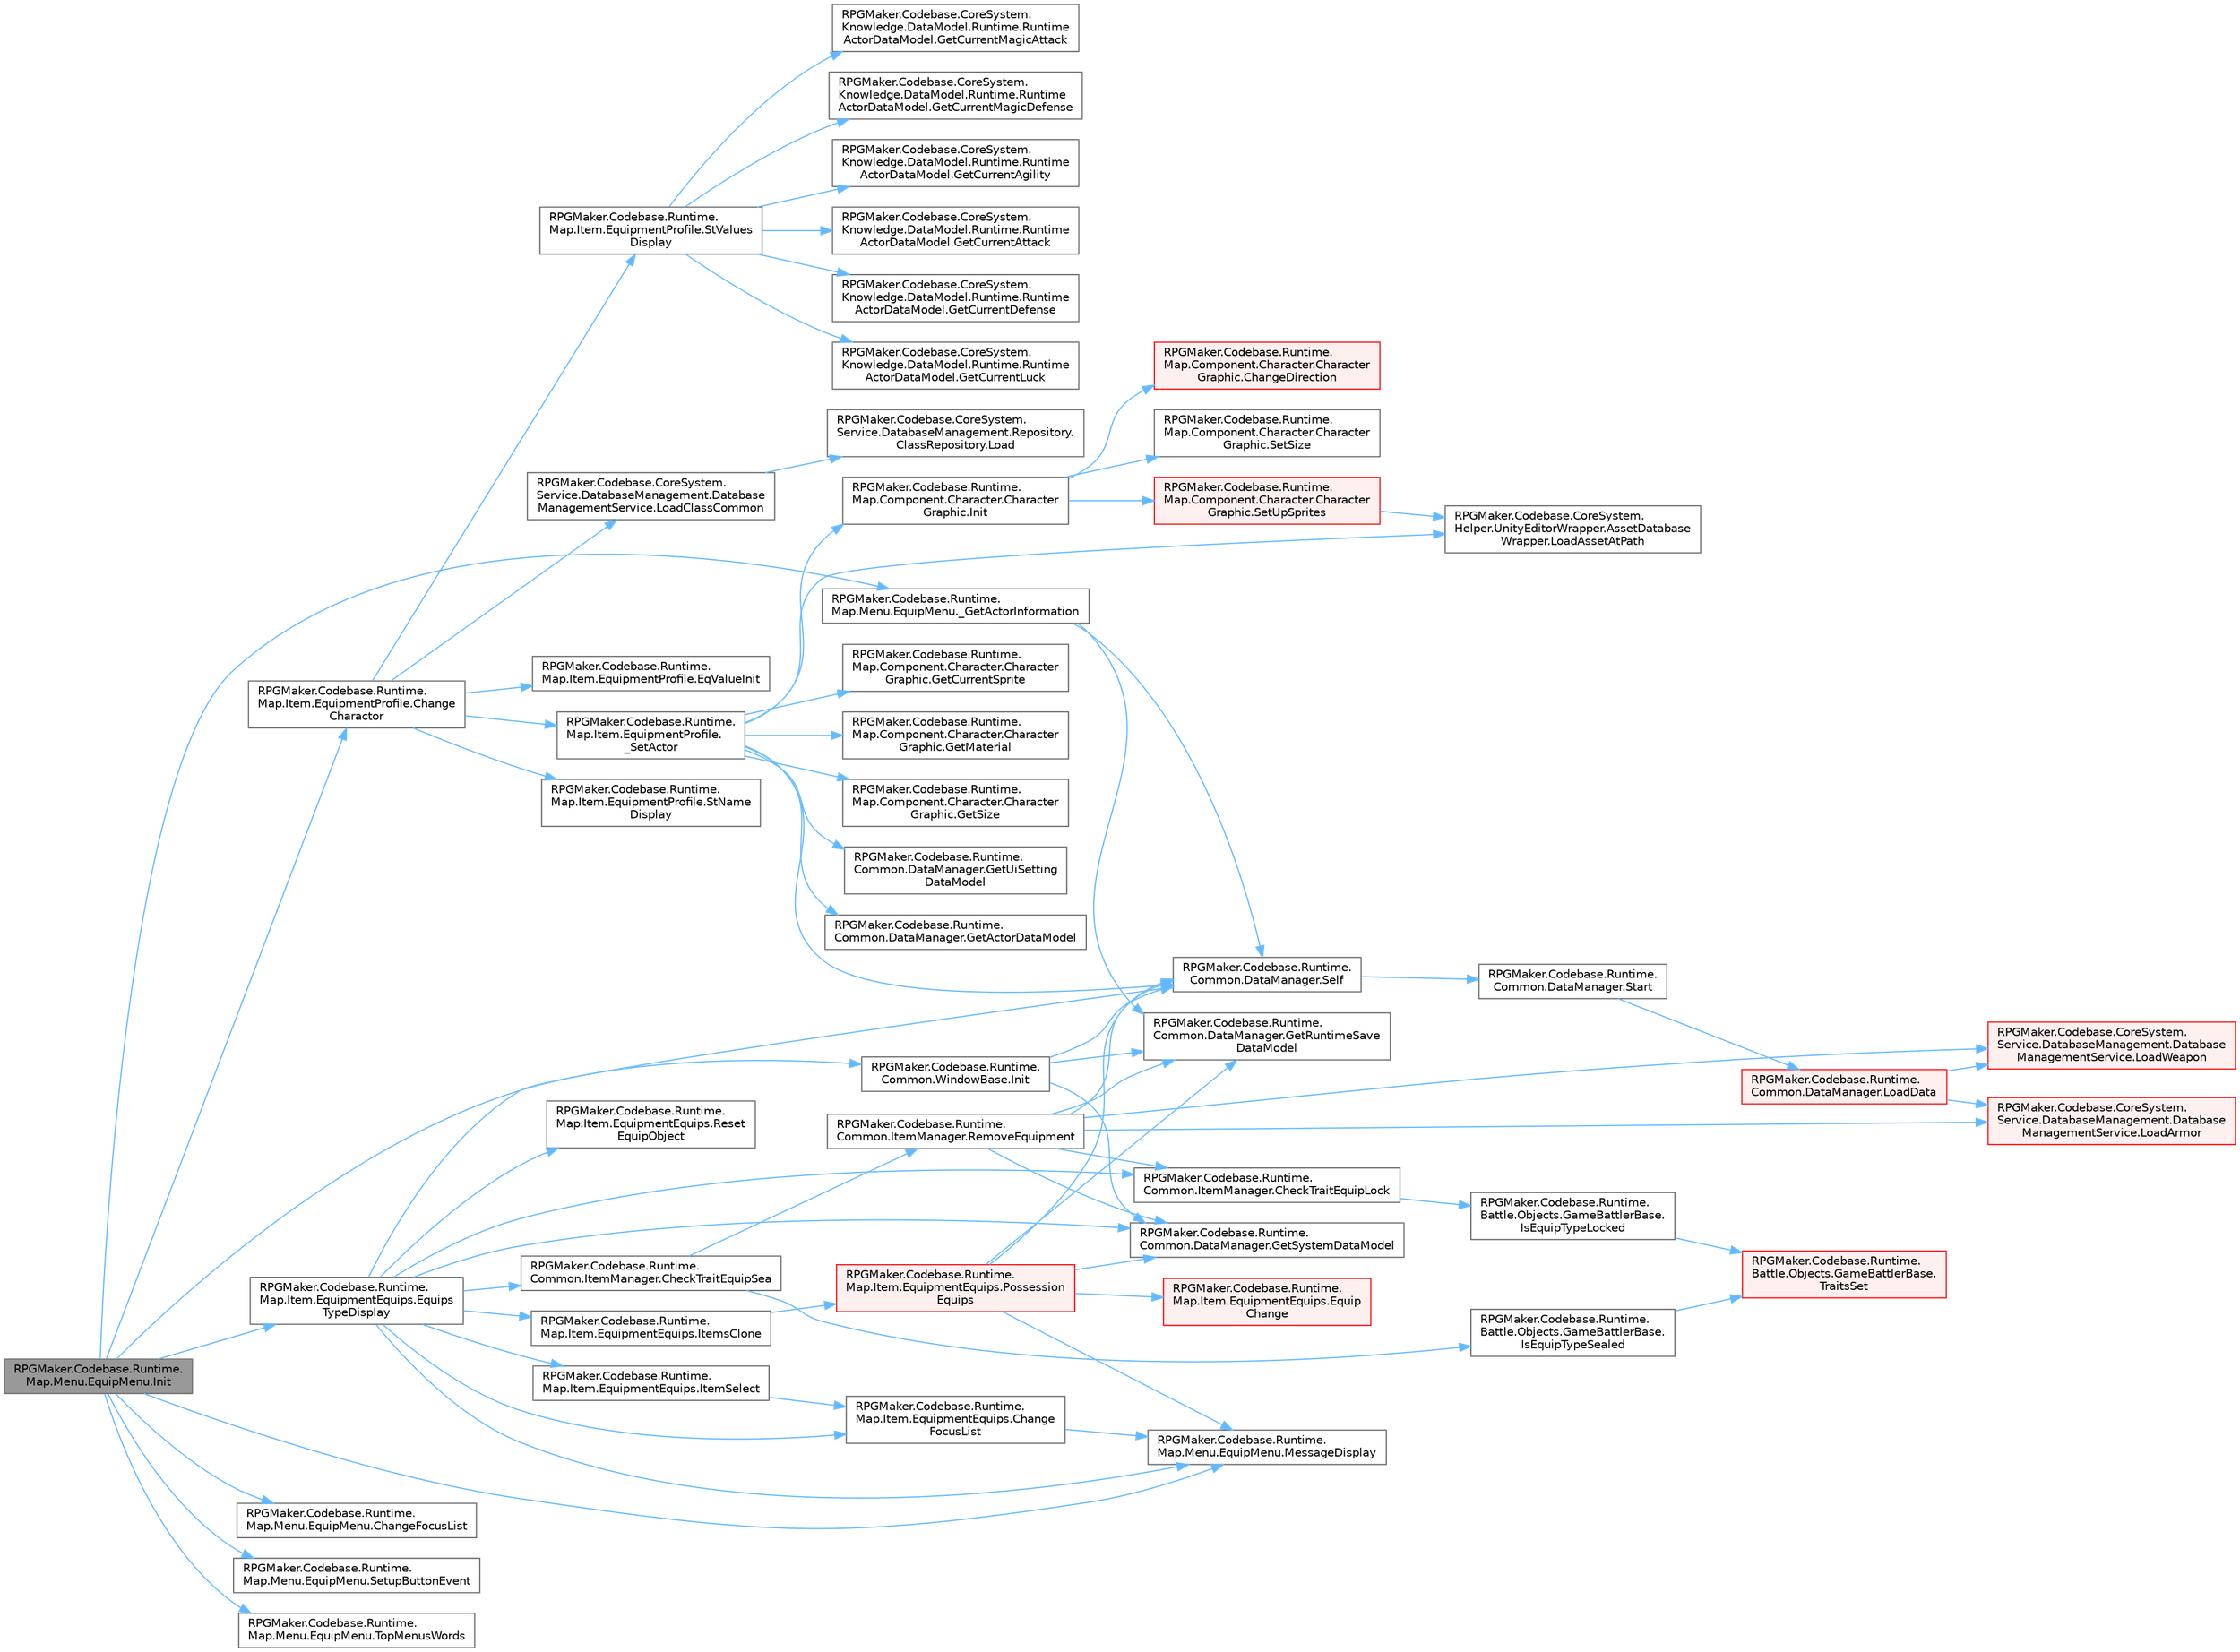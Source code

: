 digraph "RPGMaker.Codebase.Runtime.Map.Menu.EquipMenu.Init"
{
 // LATEX_PDF_SIZE
  bgcolor="transparent";
  edge [fontname=Helvetica,fontsize=10,labelfontname=Helvetica,labelfontsize=10];
  node [fontname=Helvetica,fontsize=10,shape=box,height=0.2,width=0.4];
  rankdir="LR";
  Node1 [id="Node000001",label="RPGMaker.Codebase.Runtime.\lMap.Menu.EquipMenu.Init",height=0.2,width=0.4,color="gray40", fillcolor="grey60", style="filled", fontcolor="black",tooltip="初期化処理"];
  Node1 -> Node2 [id="edge1_Node000001_Node000002",color="steelblue1",style="solid",tooltip=" "];
  Node2 [id="Node000002",label="RPGMaker.Codebase.Runtime.\lMap.Menu.EquipMenu._GetActorInformation",height=0.2,width=0.4,color="grey40", fillcolor="white", style="filled",URL="$db/d72/class_r_p_g_maker_1_1_codebase_1_1_runtime_1_1_map_1_1_menu_1_1_equip_menu.html#af9f92409652fe84b0c22585c52ad9a09",tooltip="キャラクターの情報部分取得"];
  Node2 -> Node3 [id="edge2_Node000002_Node000003",color="steelblue1",style="solid",tooltip=" "];
  Node3 [id="Node000003",label="RPGMaker.Codebase.Runtime.\lCommon.DataManager.GetRuntimeSave\lDataModel",height=0.2,width=0.4,color="grey40", fillcolor="white", style="filled",URL="$d5/d08/class_r_p_g_maker_1_1_codebase_1_1_runtime_1_1_common_1_1_data_manager.html#aa008ccb1bfddc97c2c6618cfe1fe9ab9",tooltip=" "];
  Node2 -> Node4 [id="edge3_Node000002_Node000004",color="steelblue1",style="solid",tooltip=" "];
  Node4 [id="Node000004",label="RPGMaker.Codebase.Runtime.\lCommon.DataManager.Self",height=0.2,width=0.4,color="grey40", fillcolor="white", style="filled",URL="$d5/d08/class_r_p_g_maker_1_1_codebase_1_1_runtime_1_1_common_1_1_data_manager.html#a8f0a40fd71fe0a873d1905e106299934",tooltip=" "];
  Node4 -> Node5 [id="edge4_Node000004_Node000005",color="steelblue1",style="solid",tooltip=" "];
  Node5 [id="Node000005",label="RPGMaker.Codebase.Runtime.\lCommon.DataManager.Start",height=0.2,width=0.4,color="grey40", fillcolor="white", style="filled",URL="$d5/d08/class_r_p_g_maker_1_1_codebase_1_1_runtime_1_1_common_1_1_data_manager.html#ace8f5b29b336a071e6383ecdbe0f85c5",tooltip=" "];
  Node5 -> Node6 [id="edge5_Node000005_Node000006",color="steelblue1",style="solid",tooltip=" "];
  Node6 [id="Node000006",label="RPGMaker.Codebase.Runtime.\lCommon.DataManager.LoadData",height=0.2,width=0.4,color="red", fillcolor="#FFF0F0", style="filled",URL="$d5/d08/class_r_p_g_maker_1_1_codebase_1_1_runtime_1_1_common_1_1_data_manager.html#a42e1175b0a1dc3a225503e007043dc86",tooltip=" "];
  Node6 -> Node9 [id="edge6_Node000006_Node000009",color="steelblue1",style="solid",tooltip=" "];
  Node9 [id="Node000009",label="RPGMaker.Codebase.CoreSystem.\lService.DatabaseManagement.Database\lManagementService.LoadArmor",height=0.2,width=0.4,color="red", fillcolor="#FFF0F0", style="filled",URL="$db/db0/class_r_p_g_maker_1_1_codebase_1_1_core_system_1_1_service_1_1_database_management_1_1_database_management_service.html#aa2e210bbbaf85d6ed1f74aa1170b786a",tooltip=" "];
  Node6 -> Node38 [id="edge7_Node000006_Node000038",color="steelblue1",style="solid",tooltip=" "];
  Node38 [id="Node000038",label="RPGMaker.Codebase.CoreSystem.\lService.DatabaseManagement.Database\lManagementService.LoadWeapon",height=0.2,width=0.4,color="red", fillcolor="#FFF0F0", style="filled",URL="$db/db0/class_r_p_g_maker_1_1_codebase_1_1_core_system_1_1_service_1_1_database_management_1_1_database_management_service.html#a14b53a047484b6c81f8e570ff47134af",tooltip=" "];
  Node1 -> Node42 [id="edge8_Node000001_Node000042",color="steelblue1",style="solid",tooltip=" "];
  Node42 [id="Node000042",label="RPGMaker.Codebase.Runtime.\lMap.Item.EquipmentProfile.Change\lCharactor",height=0.2,width=0.4,color="grey40", fillcolor="white", style="filled",URL="$db/d19/class_r_p_g_maker_1_1_codebase_1_1_runtime_1_1_map_1_1_item_1_1_equipment_profile.html#ae28636a9df32870af30b40f05f4f69d8",tooltip=" "];
  Node42 -> Node43 [id="edge9_Node000042_Node000043",color="steelblue1",style="solid",tooltip=" "];
  Node43 [id="Node000043",label="RPGMaker.Codebase.Runtime.\lMap.Item.EquipmentProfile.\l_SetActor",height=0.2,width=0.4,color="grey40", fillcolor="white", style="filled",URL="$db/d19/class_r_p_g_maker_1_1_codebase_1_1_runtime_1_1_map_1_1_item_1_1_equipment_profile.html#ae5fc2d9f492ea45ceafe144ae3061ce7",tooltip=" "];
  Node43 -> Node44 [id="edge10_Node000043_Node000044",color="steelblue1",style="solid",tooltip=" "];
  Node44 [id="Node000044",label="RPGMaker.Codebase.Runtime.\lCommon.DataManager.GetActorDataModel",height=0.2,width=0.4,color="grey40", fillcolor="white", style="filled",URL="$d5/d08/class_r_p_g_maker_1_1_codebase_1_1_runtime_1_1_common_1_1_data_manager.html#abfb1fd14c6aadc61fe20955b4b60c7cf",tooltip=" "];
  Node43 -> Node45 [id="edge11_Node000043_Node000045",color="steelblue1",style="solid",tooltip=" "];
  Node45 [id="Node000045",label="RPGMaker.Codebase.Runtime.\lMap.Component.Character.Character\lGraphic.GetCurrentSprite",height=0.2,width=0.4,color="grey40", fillcolor="white", style="filled",URL="$da/d44/class_r_p_g_maker_1_1_codebase_1_1_runtime_1_1_map_1_1_component_1_1_character_1_1_character_graphic.html#a9b0780c78d81029c2cf5ab7b6a56519b",tooltip="各画面でSDキャラ画像の1枚目を表示するためのプロパティ"];
  Node43 -> Node46 [id="edge12_Node000043_Node000046",color="steelblue1",style="solid",tooltip=" "];
  Node46 [id="Node000046",label="RPGMaker.Codebase.Runtime.\lMap.Component.Character.Character\lGraphic.GetMaterial",height=0.2,width=0.4,color="grey40", fillcolor="white", style="filled",URL="$da/d44/class_r_p_g_maker_1_1_codebase_1_1_runtime_1_1_map_1_1_component_1_1_character_1_1_character_graphic.html#ab0fd02c5a4de48246eff1afcf72b3064",tooltip="各画面でSDキャラ画像の1枚目を表示するためのプロパティ"];
  Node43 -> Node47 [id="edge13_Node000043_Node000047",color="steelblue1",style="solid",tooltip=" "];
  Node47 [id="Node000047",label="RPGMaker.Codebase.Runtime.\lMap.Component.Character.Character\lGraphic.GetSize",height=0.2,width=0.4,color="grey40", fillcolor="white", style="filled",URL="$da/d44/class_r_p_g_maker_1_1_codebase_1_1_runtime_1_1_map_1_1_component_1_1_character_1_1_character_graphic.html#a74227c8d22f67b1698b96e05f3fadb8c",tooltip="各画面でSDキャラ画像の1枚目を表示するためのプロパティ"];
  Node43 -> Node48 [id="edge14_Node000043_Node000048",color="steelblue1",style="solid",tooltip=" "];
  Node48 [id="Node000048",label="RPGMaker.Codebase.Runtime.\lCommon.DataManager.GetUiSetting\lDataModel",height=0.2,width=0.4,color="grey40", fillcolor="white", style="filled",URL="$d5/d08/class_r_p_g_maker_1_1_codebase_1_1_runtime_1_1_common_1_1_data_manager.html#a3cf9e3927b433f3ab6cc80adcc0d09c2",tooltip=" "];
  Node43 -> Node49 [id="edge15_Node000043_Node000049",color="steelblue1",style="solid",tooltip=" "];
  Node49 [id="Node000049",label="RPGMaker.Codebase.Runtime.\lMap.Component.Character.Character\lGraphic.Init",height=0.2,width=0.4,color="grey40", fillcolor="white", style="filled",URL="$da/d44/class_r_p_g_maker_1_1_codebase_1_1_runtime_1_1_map_1_1_component_1_1_character_1_1_character_graphic.html#a2d910728c7f3bbfc4fc684ed3fd3d2b7",tooltip=" "];
  Node49 -> Node50 [id="edge16_Node000049_Node000050",color="steelblue1",style="solid",tooltip=" "];
  Node50 [id="Node000050",label="RPGMaker.Codebase.Runtime.\lMap.Component.Character.Character\lGraphic.ChangeDirection",height=0.2,width=0.4,color="red", fillcolor="#FFF0F0", style="filled",URL="$da/d44/class_r_p_g_maker_1_1_codebase_1_1_runtime_1_1_map_1_1_component_1_1_character_1_1_character_graphic.html#a8d5ab5c51f8f01da17e02ee445042c14",tooltip=" "];
  Node49 -> Node52 [id="edge17_Node000049_Node000052",color="steelblue1",style="solid",tooltip=" "];
  Node52 [id="Node000052",label="RPGMaker.Codebase.Runtime.\lMap.Component.Character.Character\lGraphic.SetSize",height=0.2,width=0.4,color="grey40", fillcolor="white", style="filled",URL="$da/d44/class_r_p_g_maker_1_1_codebase_1_1_runtime_1_1_map_1_1_component_1_1_character_1_1_character_graphic.html#aaa9f4eb137cf35444b27a3f9fb85b9a3",tooltip=" "];
  Node49 -> Node55 [id="edge18_Node000049_Node000055",color="steelblue1",style="solid",tooltip=" "];
  Node55 [id="Node000055",label="RPGMaker.Codebase.Runtime.\lMap.Component.Character.Character\lGraphic.SetUpSprites",height=0.2,width=0.4,color="red", fillcolor="#FFF0F0", style="filled",URL="$da/d44/class_r_p_g_maker_1_1_codebase_1_1_runtime_1_1_map_1_1_component_1_1_character_1_1_character_graphic.html#a3e1f746cb6c8892d8e9e5422da0cf30b",tooltip=" "];
  Node55 -> Node58 [id="edge19_Node000055_Node000058",color="steelblue1",style="solid",tooltip=" "];
  Node58 [id="Node000058",label="RPGMaker.Codebase.CoreSystem.\lHelper.UnityEditorWrapper.AssetDatabase\lWrapper.LoadAssetAtPath",height=0.2,width=0.4,color="grey40", fillcolor="white", style="filled",URL="$d9/d20/class_r_p_g_maker_1_1_codebase_1_1_core_system_1_1_helper_1_1_unity_editor_wrapper_1_1_asset_database_wrapper.html#a471f932b0479bad28c9fd1b02f1d5d7a",tooltip=" "];
  Node43 -> Node58 [id="edge20_Node000043_Node000058",color="steelblue1",style="solid",tooltip=" "];
  Node43 -> Node4 [id="edge21_Node000043_Node000004",color="steelblue1",style="solid",tooltip=" "];
  Node42 -> Node65 [id="edge22_Node000042_Node000065",color="steelblue1",style="solid",tooltip=" "];
  Node65 [id="Node000065",label="RPGMaker.Codebase.Runtime.\lMap.Item.EquipmentProfile.EqValueInit",height=0.2,width=0.4,color="grey40", fillcolor="white", style="filled",URL="$db/d19/class_r_p_g_maker_1_1_codebase_1_1_runtime_1_1_map_1_1_item_1_1_equipment_profile.html#a88ffd8bceec384c36eeeaf10a5d74d6e",tooltip=" "];
  Node42 -> Node66 [id="edge23_Node000042_Node000066",color="steelblue1",style="solid",tooltip=" "];
  Node66 [id="Node000066",label="RPGMaker.Codebase.CoreSystem.\lService.DatabaseManagement.Database\lManagementService.LoadClassCommon",height=0.2,width=0.4,color="grey40", fillcolor="white", style="filled",URL="$db/db0/class_r_p_g_maker_1_1_codebase_1_1_core_system_1_1_service_1_1_database_management_1_1_database_management_service.html#a2bcbe7e7e15724f183b8a4e94bebfcc1",tooltip=" "];
  Node66 -> Node14 [id="edge24_Node000066_Node000014",color="steelblue1",style="solid",tooltip=" "];
  Node14 [id="Node000014",label="RPGMaker.Codebase.CoreSystem.\lService.DatabaseManagement.Repository.\lClassRepository.Load",height=0.2,width=0.4,color="grey40", fillcolor="white", style="filled",URL="$d5/df3/class_r_p_g_maker_1_1_codebase_1_1_core_system_1_1_service_1_1_database_management_1_1_repository_1_1_class_repository.html#a68866c3982e5015e3aa1d0ff8b0e5767",tooltip=" "];
  Node42 -> Node67 [id="edge25_Node000042_Node000067",color="steelblue1",style="solid",tooltip=" "];
  Node67 [id="Node000067",label="RPGMaker.Codebase.Runtime.\lMap.Item.EquipmentProfile.StName\lDisplay",height=0.2,width=0.4,color="grey40", fillcolor="white", style="filled",URL="$db/d19/class_r_p_g_maker_1_1_codebase_1_1_runtime_1_1_map_1_1_item_1_1_equipment_profile.html#a35d92ffd9904165ada6c4608cefb9de6",tooltip=" "];
  Node42 -> Node68 [id="edge26_Node000042_Node000068",color="steelblue1",style="solid",tooltip=" "];
  Node68 [id="Node000068",label="RPGMaker.Codebase.Runtime.\lMap.Item.EquipmentProfile.StValues\lDisplay",height=0.2,width=0.4,color="grey40", fillcolor="white", style="filled",URL="$db/d19/class_r_p_g_maker_1_1_codebase_1_1_runtime_1_1_map_1_1_item_1_1_equipment_profile.html#acd524fd06efc0cbdc5df3ca271ca1165",tooltip=" "];
  Node68 -> Node69 [id="edge27_Node000068_Node000069",color="steelblue1",style="solid",tooltip=" "];
  Node69 [id="Node000069",label="RPGMaker.Codebase.CoreSystem.\lKnowledge.DataModel.Runtime.Runtime\lActorDataModel.GetCurrentAgility",height=0.2,width=0.4,color="grey40", fillcolor="white", style="filled",URL="$de/d8f/class_r_p_g_maker_1_1_codebase_1_1_core_system_1_1_knowledge_1_1_data_model_1_1_runtime_1_1_runtime_actor_data_model.html#a265543c1ec89b5c8bb7631ac6db486bd",tooltip="追加能力値を含めた現在の敏捷性を取得する"];
  Node68 -> Node70 [id="edge28_Node000068_Node000070",color="steelblue1",style="solid",tooltip=" "];
  Node70 [id="Node000070",label="RPGMaker.Codebase.CoreSystem.\lKnowledge.DataModel.Runtime.Runtime\lActorDataModel.GetCurrentAttack",height=0.2,width=0.4,color="grey40", fillcolor="white", style="filled",URL="$de/d8f/class_r_p_g_maker_1_1_codebase_1_1_core_system_1_1_knowledge_1_1_data_model_1_1_runtime_1_1_runtime_actor_data_model.html#a45f2a73763e65756c3e60c8f6a150c15",tooltip="追加能力値を含めた現在の攻撃力を取得する"];
  Node68 -> Node71 [id="edge29_Node000068_Node000071",color="steelblue1",style="solid",tooltip=" "];
  Node71 [id="Node000071",label="RPGMaker.Codebase.CoreSystem.\lKnowledge.DataModel.Runtime.Runtime\lActorDataModel.GetCurrentDefense",height=0.2,width=0.4,color="grey40", fillcolor="white", style="filled",URL="$de/d8f/class_r_p_g_maker_1_1_codebase_1_1_core_system_1_1_knowledge_1_1_data_model_1_1_runtime_1_1_runtime_actor_data_model.html#ad18902bd746fa38483a7cf5e2a5ce0df",tooltip="追加能力値を含めた現在の防御力を取得する"];
  Node68 -> Node72 [id="edge30_Node000068_Node000072",color="steelblue1",style="solid",tooltip=" "];
  Node72 [id="Node000072",label="RPGMaker.Codebase.CoreSystem.\lKnowledge.DataModel.Runtime.Runtime\lActorDataModel.GetCurrentLuck",height=0.2,width=0.4,color="grey40", fillcolor="white", style="filled",URL="$de/d8f/class_r_p_g_maker_1_1_codebase_1_1_core_system_1_1_knowledge_1_1_data_model_1_1_runtime_1_1_runtime_actor_data_model.html#aed27fbf2e90bfdcd723be8bd68c32250",tooltip="追加能力値を含めた現在の運を取得する"];
  Node68 -> Node73 [id="edge31_Node000068_Node000073",color="steelblue1",style="solid",tooltip=" "];
  Node73 [id="Node000073",label="RPGMaker.Codebase.CoreSystem.\lKnowledge.DataModel.Runtime.Runtime\lActorDataModel.GetCurrentMagicAttack",height=0.2,width=0.4,color="grey40", fillcolor="white", style="filled",URL="$de/d8f/class_r_p_g_maker_1_1_codebase_1_1_core_system_1_1_knowledge_1_1_data_model_1_1_runtime_1_1_runtime_actor_data_model.html#a9c3671d2809c22b06def3347d7b02554",tooltip="追加能力値を含めた現在の魔法力を取得する"];
  Node68 -> Node74 [id="edge32_Node000068_Node000074",color="steelblue1",style="solid",tooltip=" "];
  Node74 [id="Node000074",label="RPGMaker.Codebase.CoreSystem.\lKnowledge.DataModel.Runtime.Runtime\lActorDataModel.GetCurrentMagicDefense",height=0.2,width=0.4,color="grey40", fillcolor="white", style="filled",URL="$de/d8f/class_r_p_g_maker_1_1_codebase_1_1_core_system_1_1_knowledge_1_1_data_model_1_1_runtime_1_1_runtime_actor_data_model.html#ae1cb8c5f7384e24c3abbfc3ac8053884",tooltip="追加能力値を含めた現在の魔法防御を取得する"];
  Node1 -> Node75 [id="edge33_Node000001_Node000075",color="steelblue1",style="solid",tooltip=" "];
  Node75 [id="Node000075",label="RPGMaker.Codebase.Runtime.\lMap.Menu.EquipMenu.ChangeFocusList",height=0.2,width=0.4,color="grey40", fillcolor="white", style="filled",URL="$db/d72/class_r_p_g_maker_1_1_codebase_1_1_runtime_1_1_map_1_1_menu_1_1_equip_menu.html#ade90c90e21ba6dc8221f62176eb065b9",tooltip="リストのフォーカス制御"];
  Node1 -> Node76 [id="edge34_Node000001_Node000076",color="steelblue1",style="solid",tooltip=" "];
  Node76 [id="Node000076",label="RPGMaker.Codebase.Runtime.\lMap.Item.EquipmentEquips.Equips\lTypeDisplay",height=0.2,width=0.4,color="grey40", fillcolor="white", style="filled",URL="$d3/ddf/class_r_p_g_maker_1_1_codebase_1_1_runtime_1_1_map_1_1_item_1_1_equipment_equips.html#a638dfea65930eb34c5aa1f3e1d424a0f",tooltip="現在の装備を表示"];
  Node76 -> Node77 [id="edge35_Node000076_Node000077",color="steelblue1",style="solid",tooltip=" "];
  Node77 [id="Node000077",label="RPGMaker.Codebase.Runtime.\lMap.Item.EquipmentEquips.Change\lFocusList",height=0.2,width=0.4,color="grey40", fillcolor="white", style="filled",URL="$d3/ddf/class_r_p_g_maker_1_1_codebase_1_1_runtime_1_1_map_1_1_item_1_1_equipment_equips.html#a506317fc859ab726c374f203259aff77",tooltip="リストのフォーカス制御"];
  Node77 -> Node78 [id="edge36_Node000077_Node000078",color="steelblue1",style="solid",tooltip=" "];
  Node78 [id="Node000078",label="RPGMaker.Codebase.Runtime.\lMap.Menu.EquipMenu.MessageDisplay",height=0.2,width=0.4,color="grey40", fillcolor="white", style="filled",URL="$db/d72/class_r_p_g_maker_1_1_codebase_1_1_runtime_1_1_map_1_1_menu_1_1_equip_menu.html#a4d0ffe2d72cf920041872a86a4536916",tooltip="メッセージの表示を行う"];
  Node76 -> Node79 [id="edge37_Node000076_Node000079",color="steelblue1",style="solid",tooltip=" "];
  Node79 [id="Node000079",label="RPGMaker.Codebase.Runtime.\lCommon.ItemManager.CheckTraitEquipLock",height=0.2,width=0.4,color="grey40", fillcolor="white", style="filled",URL="$d4/d82/class_r_p_g_maker_1_1_codebase_1_1_runtime_1_1_common_1_1_item_manager.html#aa0f0eb6e14286fb9660e89544675e441",tooltip="装備固定かどうかの判定を行う"];
  Node79 -> Node80 [id="edge38_Node000079_Node000080",color="steelblue1",style="solid",tooltip=" "];
  Node80 [id="Node000080",label="RPGMaker.Codebase.Runtime.\lBattle.Objects.GameBattlerBase.\lIsEquipTypeLocked",height=0.2,width=0.4,color="grey40", fillcolor="white", style="filled",URL="$d2/d70/class_r_p_g_maker_1_1_codebase_1_1_runtime_1_1_battle_1_1_objects_1_1_game_battler_base.html#a5786cc0c0fbca7b59ff05e527c027e5e",tooltip="指定装備タイプが [装備 - 装備固定]か"];
  Node80 -> Node81 [id="edge39_Node000080_Node000081",color="steelblue1",style="solid",tooltip=" "];
  Node81 [id="Node000081",label="RPGMaker.Codebase.Runtime.\lBattle.Objects.GameBattlerBase.\lTraitsSet",height=0.2,width=0.4,color="red", fillcolor="#FFF0F0", style="filled",URL="$d2/d70/class_r_p_g_maker_1_1_codebase_1_1_runtime_1_1_battle_1_1_objects_1_1_game_battler_base.html#ab0042628012c80745050ad57b96fd488",tooltip="指定特徴コード(TRAIT_定数)の、特徴IDの配列を返す"];
  Node76 -> Node86 [id="edge40_Node000076_Node000086",color="steelblue1",style="solid",tooltip=" "];
  Node86 [id="Node000086",label="RPGMaker.Codebase.Runtime.\lCommon.ItemManager.CheckTraitEquipSea",height=0.2,width=0.4,color="grey40", fillcolor="white", style="filled",URL="$d4/d82/class_r_p_g_maker_1_1_codebase_1_1_runtime_1_1_common_1_1_item_manager.html#a9d6eca82352b0d30d9ea59184b37c517",tooltip="装備封印かどうかの判定を行う 装備封印だった場合、かつなにかを装備中であれば、装備を外す処理も行う"];
  Node86 -> Node87 [id="edge41_Node000086_Node000087",color="steelblue1",style="solid",tooltip=" "];
  Node87 [id="Node000087",label="RPGMaker.Codebase.Runtime.\lBattle.Objects.GameBattlerBase.\lIsEquipTypeSealed",height=0.2,width=0.4,color="grey40", fillcolor="white", style="filled",URL="$d2/d70/class_r_p_g_maker_1_1_codebase_1_1_runtime_1_1_battle_1_1_objects_1_1_game_battler_base.html#aa98b4e538a76e5feb63ff24af54a87aa",tooltip="指定装備タイプが [装備 - 装備封印]か"];
  Node87 -> Node81 [id="edge42_Node000087_Node000081",color="steelblue1",style="solid",tooltip=" "];
  Node86 -> Node88 [id="edge43_Node000086_Node000088",color="steelblue1",style="solid",tooltip=" "];
  Node88 [id="Node000088",label="RPGMaker.Codebase.Runtime.\lCommon.ItemManager.RemoveEquipment",height=0.2,width=0.4,color="grey40", fillcolor="white", style="filled",URL="$d4/d82/class_r_p_g_maker_1_1_codebase_1_1_runtime_1_1_common_1_1_item_manager.html#a00152029ca19ce516e385026c73a3cd3",tooltip="装備を外す"];
  Node88 -> Node79 [id="edge44_Node000088_Node000079",color="steelblue1",style="solid",tooltip=" "];
  Node88 -> Node3 [id="edge45_Node000088_Node000003",color="steelblue1",style="solid",tooltip=" "];
  Node88 -> Node89 [id="edge46_Node000088_Node000089",color="steelblue1",style="solid",tooltip=" "];
  Node89 [id="Node000089",label="RPGMaker.Codebase.Runtime.\lCommon.DataManager.GetSystemDataModel",height=0.2,width=0.4,color="grey40", fillcolor="white", style="filled",URL="$d5/d08/class_r_p_g_maker_1_1_codebase_1_1_runtime_1_1_common_1_1_data_manager.html#acdc0251471c3db50b36db22a1f9b9d83",tooltip=" "];
  Node88 -> Node9 [id="edge47_Node000088_Node000009",color="steelblue1",style="solid",tooltip=" "];
  Node88 -> Node38 [id="edge48_Node000088_Node000038",color="steelblue1",style="solid",tooltip=" "];
  Node88 -> Node4 [id="edge49_Node000088_Node000004",color="steelblue1",style="solid",tooltip=" "];
  Node76 -> Node89 [id="edge50_Node000076_Node000089",color="steelblue1",style="solid",tooltip=" "];
  Node76 -> Node90 [id="edge51_Node000076_Node000090",color="steelblue1",style="solid",tooltip=" "];
  Node90 [id="Node000090",label="RPGMaker.Codebase.Runtime.\lMap.Item.EquipmentEquips.ItemsClone",height=0.2,width=0.4,color="grey40", fillcolor="white", style="filled",URL="$d3/ddf/class_r_p_g_maker_1_1_codebase_1_1_runtime_1_1_map_1_1_item_1_1_equipment_equips.html#a459969da5338449c0b9cb4707286cde0",tooltip="現在装備中のアイテム表示"];
  Node90 -> Node91 [id="edge52_Node000090_Node000091",color="steelblue1",style="solid",tooltip=" "];
  Node91 [id="Node000091",label="RPGMaker.Codebase.Runtime.\lMap.Item.EquipmentEquips.Possession\lEquips",height=0.2,width=0.4,color="red", fillcolor="#FFF0F0", style="filled",URL="$d3/ddf/class_r_p_g_maker_1_1_codebase_1_1_runtime_1_1_map_1_1_item_1_1_equipment_equips.html#a7ba5c66d13f89cb510ce104d40fb776d",tooltip="武器防具変更時にアイテムの一覧を表示する"];
  Node91 -> Node92 [id="edge53_Node000091_Node000092",color="steelblue1",style="solid",tooltip=" "];
  Node92 [id="Node000092",label="RPGMaker.Codebase.Runtime.\lMap.Item.EquipmentEquips.Equip\lChange",height=0.2,width=0.4,color="red", fillcolor="#FFF0F0", style="filled",URL="$d3/ddf/class_r_p_g_maker_1_1_codebase_1_1_runtime_1_1_map_1_1_item_1_1_equipment_equips.html#ac80e7e31cf0994440a1ae885e8c83c5c",tooltip="武器防具装備の変更時処理"];
  Node91 -> Node3 [id="edge54_Node000091_Node000003",color="steelblue1",style="solid",tooltip=" "];
  Node91 -> Node89 [id="edge55_Node000091_Node000089",color="steelblue1",style="solid",tooltip=" "];
  Node91 -> Node78 [id="edge56_Node000091_Node000078",color="steelblue1",style="solid",tooltip=" "];
  Node91 -> Node4 [id="edge57_Node000091_Node000004",color="steelblue1",style="solid",tooltip=" "];
  Node76 -> Node119 [id="edge58_Node000076_Node000119",color="steelblue1",style="solid",tooltip=" "];
  Node119 [id="Node000119",label="RPGMaker.Codebase.Runtime.\lMap.Item.EquipmentEquips.ItemSelect",height=0.2,width=0.4,color="grey40", fillcolor="white", style="filled",URL="$d3/ddf/class_r_p_g_maker_1_1_codebase_1_1_runtime_1_1_map_1_1_item_1_1_equipment_equips.html#a395e3ba678d44c29cbdc82f675d2acc7",tooltip="武器防具装備窓を開く"];
  Node119 -> Node77 [id="edge59_Node000119_Node000077",color="steelblue1",style="solid",tooltip=" "];
  Node76 -> Node78 [id="edge60_Node000076_Node000078",color="steelblue1",style="solid",tooltip=" "];
  Node76 -> Node120 [id="edge61_Node000076_Node000120",color="steelblue1",style="solid",tooltip=" "];
  Node120 [id="Node000120",label="RPGMaker.Codebase.Runtime.\lMap.Item.EquipmentEquips.Reset\lEquipObject",height=0.2,width=0.4,color="grey40", fillcolor="white", style="filled",URL="$d3/ddf/class_r_p_g_maker_1_1_codebase_1_1_runtime_1_1_map_1_1_item_1_1_equipment_equips.html#addbf1b8d5b7611d5a7860c34b0129119",tooltip="固定の装備タイプより追加されたものは削除する"];
  Node76 -> Node4 [id="edge62_Node000076_Node000004",color="steelblue1",style="solid",tooltip=" "];
  Node1 -> Node121 [id="edge63_Node000001_Node000121",color="steelblue1",style="solid",tooltip=" "];
  Node121 [id="Node000121",label="RPGMaker.Codebase.Runtime.\lCommon.WindowBase.Init",height=0.2,width=0.4,color="grey40", fillcolor="white", style="filled",URL="$d4/d52/class_r_p_g_maker_1_1_codebase_1_1_runtime_1_1_common_1_1_window_base.html#a8fa566df21c304a9028269d880911028",tooltip=" "];
  Node121 -> Node3 [id="edge64_Node000121_Node000003",color="steelblue1",style="solid",tooltip=" "];
  Node121 -> Node89 [id="edge65_Node000121_Node000089",color="steelblue1",style="solid",tooltip=" "];
  Node121 -> Node4 [id="edge66_Node000121_Node000004",color="steelblue1",style="solid",tooltip=" "];
  Node1 -> Node78 [id="edge67_Node000001_Node000078",color="steelblue1",style="solid",tooltip=" "];
  Node1 -> Node122 [id="edge68_Node000001_Node000122",color="steelblue1",style="solid",tooltip=" "];
  Node122 [id="Node000122",label="RPGMaker.Codebase.Runtime.\lMap.Menu.EquipMenu.SetupButtonEvent",height=0.2,width=0.4,color="grey40", fillcolor="white", style="filled",URL="$db/d72/class_r_p_g_maker_1_1_codebase_1_1_runtime_1_1_map_1_1_menu_1_1_equip_menu.html#a795c8d2205b0d380933691b945606a7f",tooltip="ボタンに対するイベント設定"];
  Node1 -> Node123 [id="edge69_Node000001_Node000123",color="steelblue1",style="solid",tooltip=" "];
  Node123 [id="Node000123",label="RPGMaker.Codebase.Runtime.\lMap.Menu.EquipMenu.TopMenusWords",height=0.2,width=0.4,color="grey40", fillcolor="white", style="filled",URL="$db/d72/class_r_p_g_maker_1_1_codebase_1_1_runtime_1_1_map_1_1_menu_1_1_equip_menu.html#acfbc6780c67e386207636eba66d4b66e",tooltip="装備、最強装備、外すの文言を用語から設定する"];
}
